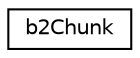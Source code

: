 digraph "Graphical Class Hierarchy"
{
  edge [fontname="Helvetica",fontsize="10",labelfontname="Helvetica",labelfontsize="10"];
  node [fontname="Helvetica",fontsize="10",shape=record];
  rankdir="LR";
  Node0 [label="b2Chunk",height=0.2,width=0.4,color="black", fillcolor="white", style="filled",URL="$structb2Chunk.html"];
}
